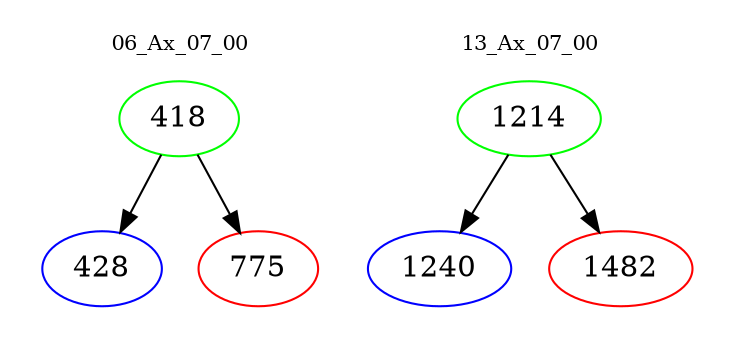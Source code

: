 digraph{
subgraph cluster_0 {
color = white
label = "06_Ax_07_00";
fontsize=10;
T0_418 [label="418", color="green"]
T0_418 -> T0_428 [color="black"]
T0_428 [label="428", color="blue"]
T0_418 -> T0_775 [color="black"]
T0_775 [label="775", color="red"]
}
subgraph cluster_1 {
color = white
label = "13_Ax_07_00";
fontsize=10;
T1_1214 [label="1214", color="green"]
T1_1214 -> T1_1240 [color="black"]
T1_1240 [label="1240", color="blue"]
T1_1214 -> T1_1482 [color="black"]
T1_1482 [label="1482", color="red"]
}
}
